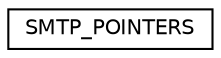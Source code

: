 digraph "Graphical Class Hierarchy"
{
  edge [fontname="Helvetica",fontsize="10",labelfontname="Helvetica",labelfontsize="10"];
  node [fontname="Helvetica",fontsize="10",shape=record];
  rankdir="LR";
  Node1 [label="SMTP_POINTERS",height=0.2,width=0.4,color="black", fillcolor="white", style="filled",URL="$struct_s_m_t_p___p_o_i_n_t_e_r_s.html"];
}
